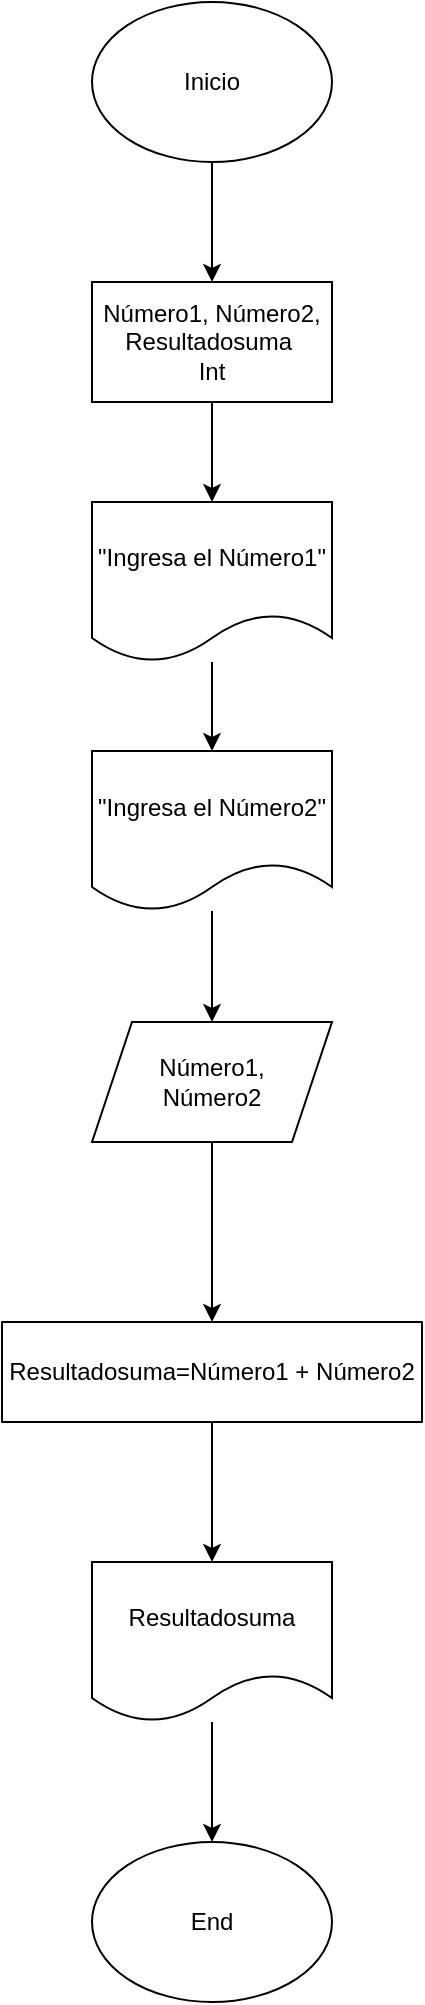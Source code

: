 <mxfile version="22.1.4" type="device">
  <diagram id="C5RBs43oDa-KdzZeNtuy" name="Page-1">
    <mxGraphModel dx="872" dy="481" grid="1" gridSize="10" guides="1" tooltips="1" connect="1" arrows="1" fold="1" page="1" pageScale="1" pageWidth="827" pageHeight="1169" math="0" shadow="0">
      <root>
        <mxCell id="WIyWlLk6GJQsqaUBKTNV-0" />
        <mxCell id="WIyWlLk6GJQsqaUBKTNV-1" parent="WIyWlLk6GJQsqaUBKTNV-0" />
        <mxCell id="ldFDpYRFMigfk7q8FIwB-9" value="" style="edgeStyle=orthogonalEdgeStyle;rounded=0;orthogonalLoop=1;jettySize=auto;html=1;" edge="1" parent="WIyWlLk6GJQsqaUBKTNV-1" source="ldFDpYRFMigfk7q8FIwB-0" target="ldFDpYRFMigfk7q8FIwB-2">
          <mxGeometry relative="1" as="geometry" />
        </mxCell>
        <mxCell id="ldFDpYRFMigfk7q8FIwB-0" value="Inicio" style="ellipse;whiteSpace=wrap;html=1;" vertex="1" parent="WIyWlLk6GJQsqaUBKTNV-1">
          <mxGeometry x="350" y="210" width="120" height="80" as="geometry" />
        </mxCell>
        <mxCell id="ldFDpYRFMigfk7q8FIwB-10" value="" style="edgeStyle=orthogonalEdgeStyle;rounded=0;orthogonalLoop=1;jettySize=auto;html=1;" edge="1" parent="WIyWlLk6GJQsqaUBKTNV-1" source="ldFDpYRFMigfk7q8FIwB-2" target="ldFDpYRFMigfk7q8FIwB-3">
          <mxGeometry relative="1" as="geometry" />
        </mxCell>
        <mxCell id="ldFDpYRFMigfk7q8FIwB-2" value="Número1, Número2, Resultadosuma&amp;nbsp;&lt;br&gt;&lt;font&gt;Int&lt;/font&gt;" style="rounded=0;whiteSpace=wrap;html=1;" vertex="1" parent="WIyWlLk6GJQsqaUBKTNV-1">
          <mxGeometry x="350" y="350" width="120" height="60" as="geometry" />
        </mxCell>
        <mxCell id="ldFDpYRFMigfk7q8FIwB-11" value="" style="edgeStyle=orthogonalEdgeStyle;rounded=0;orthogonalLoop=1;jettySize=auto;html=1;" edge="1" parent="WIyWlLk6GJQsqaUBKTNV-1" source="ldFDpYRFMigfk7q8FIwB-3" target="ldFDpYRFMigfk7q8FIwB-4">
          <mxGeometry relative="1" as="geometry" />
        </mxCell>
        <mxCell id="ldFDpYRFMigfk7q8FIwB-3" value="&quot;Ingresa el Número1&quot;" style="shape=document;whiteSpace=wrap;html=1;boundedLbl=1;" vertex="1" parent="WIyWlLk6GJQsqaUBKTNV-1">
          <mxGeometry x="350" y="460" width="120" height="80" as="geometry" />
        </mxCell>
        <mxCell id="ldFDpYRFMigfk7q8FIwB-12" value="" style="edgeStyle=orthogonalEdgeStyle;rounded=0;orthogonalLoop=1;jettySize=auto;html=1;" edge="1" parent="WIyWlLk6GJQsqaUBKTNV-1" source="ldFDpYRFMigfk7q8FIwB-4" target="ldFDpYRFMigfk7q8FIwB-5">
          <mxGeometry relative="1" as="geometry" />
        </mxCell>
        <mxCell id="ldFDpYRFMigfk7q8FIwB-4" value="&quot;Ingresa el Número2&quot;" style="shape=document;whiteSpace=wrap;html=1;boundedLbl=1;" vertex="1" parent="WIyWlLk6GJQsqaUBKTNV-1">
          <mxGeometry x="350" y="584.5" width="120" height="80" as="geometry" />
        </mxCell>
        <mxCell id="ldFDpYRFMigfk7q8FIwB-13" value="" style="edgeStyle=orthogonalEdgeStyle;rounded=0;orthogonalLoop=1;jettySize=auto;html=1;" edge="1" parent="WIyWlLk6GJQsqaUBKTNV-1" source="ldFDpYRFMigfk7q8FIwB-5" target="ldFDpYRFMigfk7q8FIwB-6">
          <mxGeometry relative="1" as="geometry" />
        </mxCell>
        <mxCell id="ldFDpYRFMigfk7q8FIwB-5" value="Número1, &lt;br&gt;Número2" style="shape=parallelogram;perimeter=parallelogramPerimeter;whiteSpace=wrap;html=1;fixedSize=1;" vertex="1" parent="WIyWlLk6GJQsqaUBKTNV-1">
          <mxGeometry x="350" y="720" width="120" height="60" as="geometry" />
        </mxCell>
        <mxCell id="ldFDpYRFMigfk7q8FIwB-14" value="" style="edgeStyle=orthogonalEdgeStyle;rounded=0;orthogonalLoop=1;jettySize=auto;html=1;" edge="1" parent="WIyWlLk6GJQsqaUBKTNV-1" source="ldFDpYRFMigfk7q8FIwB-6" target="ldFDpYRFMigfk7q8FIwB-7">
          <mxGeometry relative="1" as="geometry" />
        </mxCell>
        <mxCell id="ldFDpYRFMigfk7q8FIwB-6" value="Resultadosuma=Número1 + Número2" style="rounded=0;whiteSpace=wrap;html=1;" vertex="1" parent="WIyWlLk6GJQsqaUBKTNV-1">
          <mxGeometry x="305" y="870" width="210" height="50" as="geometry" />
        </mxCell>
        <mxCell id="ldFDpYRFMigfk7q8FIwB-15" value="" style="edgeStyle=orthogonalEdgeStyle;rounded=0;orthogonalLoop=1;jettySize=auto;html=1;" edge="1" parent="WIyWlLk6GJQsqaUBKTNV-1" source="ldFDpYRFMigfk7q8FIwB-7" target="ldFDpYRFMigfk7q8FIwB-8">
          <mxGeometry relative="1" as="geometry" />
        </mxCell>
        <mxCell id="ldFDpYRFMigfk7q8FIwB-7" value="Resultadosuma" style="shape=document;whiteSpace=wrap;html=1;boundedLbl=1;" vertex="1" parent="WIyWlLk6GJQsqaUBKTNV-1">
          <mxGeometry x="350" y="990" width="120" height="80" as="geometry" />
        </mxCell>
        <mxCell id="ldFDpYRFMigfk7q8FIwB-8" value="End" style="ellipse;whiteSpace=wrap;html=1;" vertex="1" parent="WIyWlLk6GJQsqaUBKTNV-1">
          <mxGeometry x="350" y="1130" width="120" height="80" as="geometry" />
        </mxCell>
      </root>
    </mxGraphModel>
  </diagram>
</mxfile>
